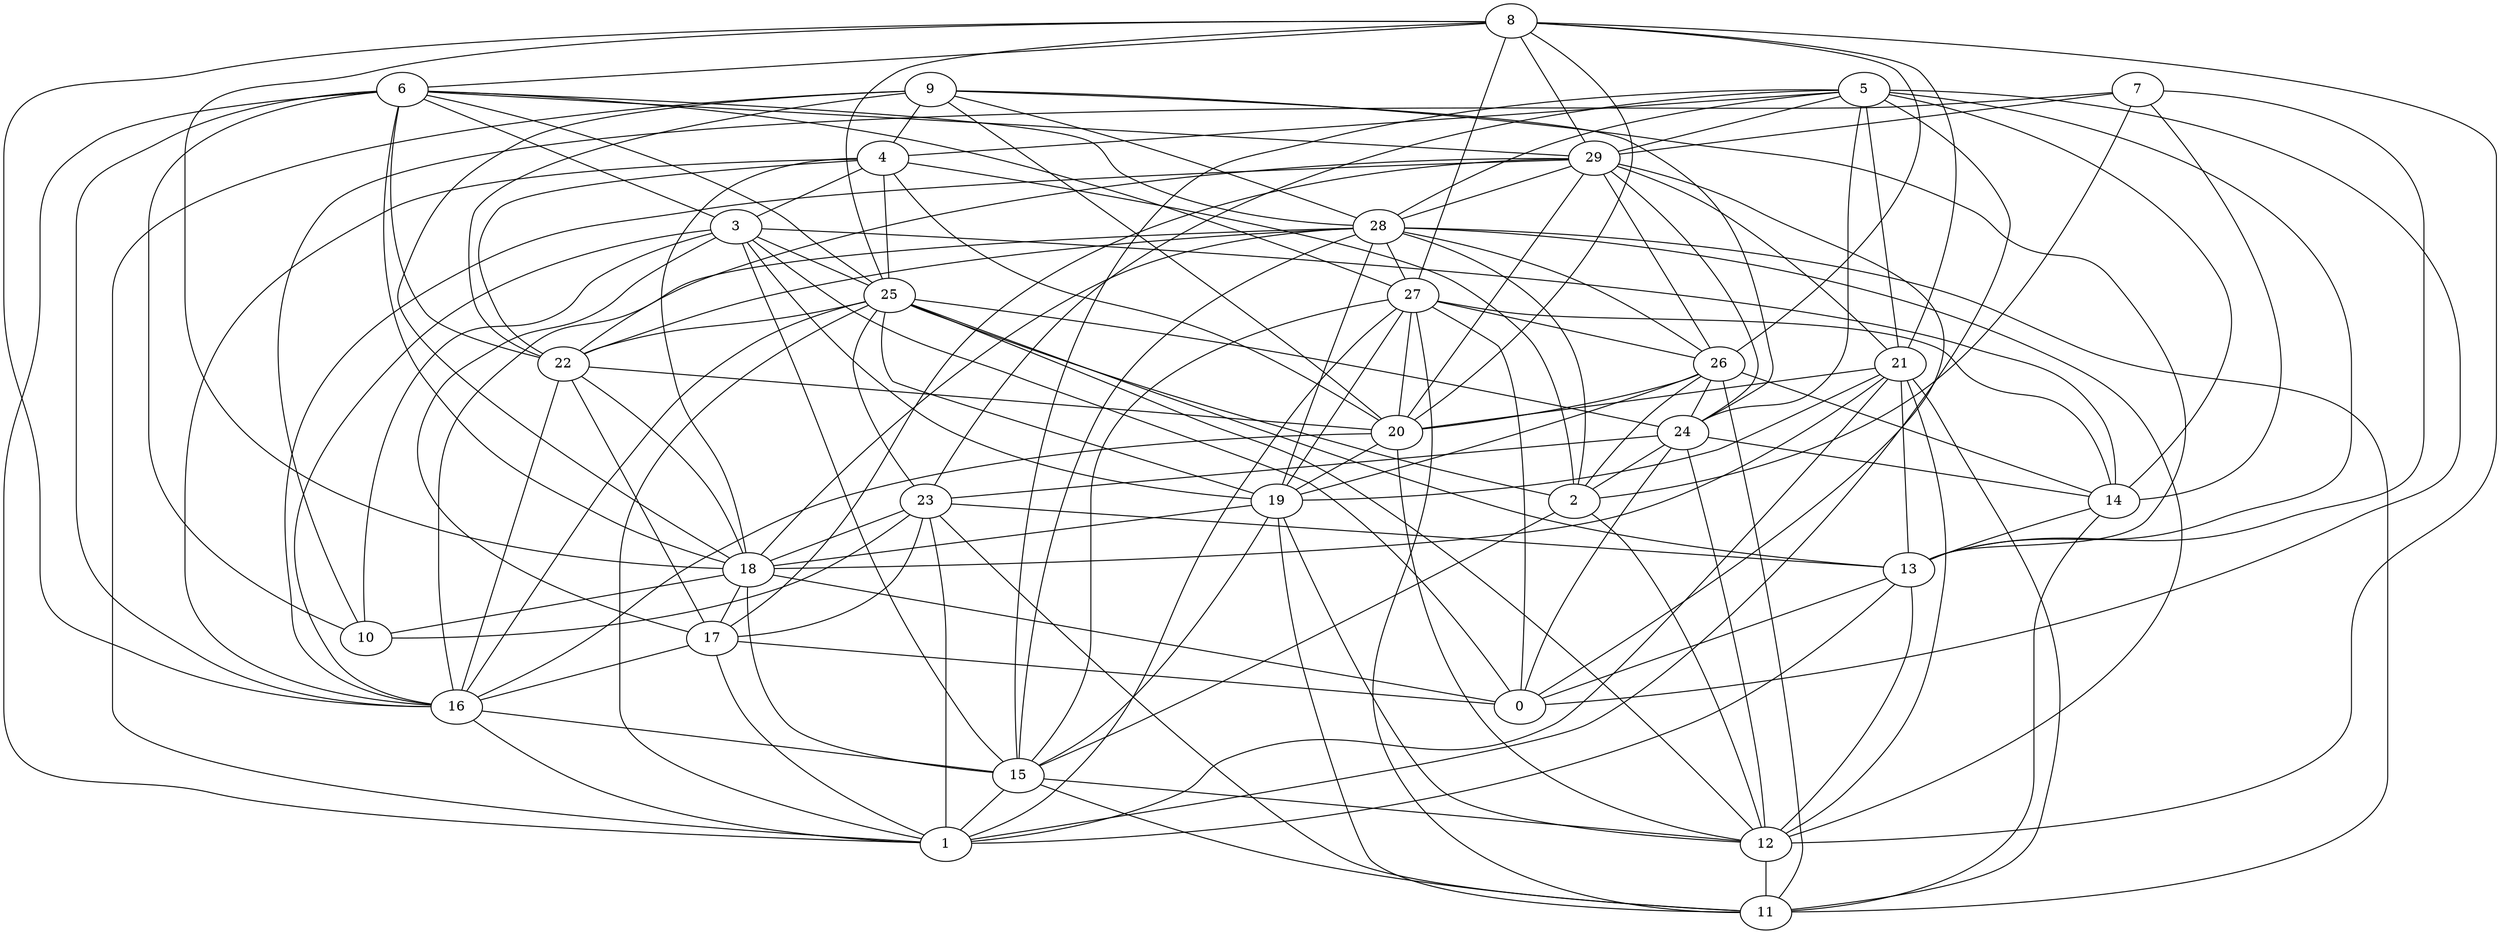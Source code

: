 digraph GG_graph {

subgraph G_graph {
edge [color = black]
"4" -> "3" [dir = none]
"4" -> "2" [dir = none]
"13" -> "1" [dir = none]
"15" -> "12" [dir = none]
"29" -> "26" [dir = none]
"29" -> "22" [dir = none]
"29" -> "17" [dir = none]
"29" -> "21" [dir = none]
"29" -> "24" [dir = none]
"9" -> "24" [dir = none]
"9" -> "28" [dir = none]
"9" -> "1" [dir = none]
"9" -> "22" [dir = none]
"22" -> "20" [dir = none]
"22" -> "18" [dir = none]
"22" -> "17" [dir = none]
"18" -> "17" [dir = none]
"18" -> "10" [dir = none]
"18" -> "15" [dir = none]
"27" -> "1" [dir = none]
"27" -> "0" [dir = none]
"27" -> "15" [dir = none]
"27" -> "14" [dir = none]
"17" -> "1" [dir = none]
"17" -> "0" [dir = none]
"17" -> "16" [dir = none]
"28" -> "19" [dir = none]
"28" -> "26" [dir = none]
"7" -> "10" [dir = none]
"7" -> "14" [dir = none]
"7" -> "2" [dir = none]
"6" -> "22" [dir = none]
"6" -> "1" [dir = none]
"6" -> "3" [dir = none]
"6" -> "16" [dir = none]
"3" -> "14" [dir = none]
"3" -> "25" [dir = none]
"3" -> "15" [dir = none]
"3" -> "10" [dir = none]
"5" -> "13" [dir = none]
"5" -> "24" [dir = none]
"5" -> "28" [dir = none]
"8" -> "16" [dir = none]
"8" -> "25" [dir = none]
"8" -> "18" [dir = none]
"8" -> "21" [dir = none]
"8" -> "6" [dir = none]
"8" -> "20" [dir = none]
"21" -> "12" [dir = none]
"21" -> "11" [dir = none]
"21" -> "19" [dir = none]
"23" -> "17" [dir = none]
"23" -> "18" [dir = none]
"12" -> "11" [dir = none]
"25" -> "1" [dir = none]
"25" -> "13" [dir = none]
"25" -> "2" [dir = none]
"2" -> "12" [dir = none]
"3" -> "17" [dir = none]
"19" -> "12" [dir = none]
"15" -> "1" [dir = none]
"13" -> "0" [dir = none]
"4" -> "20" [dir = none]
"20" -> "19" [dir = none]
"24" -> "12" [dir = none]
"24" -> "23" [dir = none]
"26" -> "14" [dir = none]
"5" -> "29" [dir = none]
"6" -> "28" [dir = none]
"29" -> "0" [dir = none]
"25" -> "16" [dir = none]
"28" -> "16" [dir = none]
"26" -> "20" [dir = none]
"5" -> "21" [dir = none]
"4" -> "22" [dir = none]
"5" -> "23" [dir = none]
"28" -> "18" [dir = none]
"25" -> "23" [dir = none]
"8" -> "26" [dir = none]
"21" -> "1" [dir = none]
"23" -> "13" [dir = none]
"25" -> "22" [dir = none]
"26" -> "24" [dir = none]
"16" -> "1" [dir = none]
"9" -> "4" [dir = none]
"22" -> "16" [dir = none]
"29" -> "28" [dir = none]
"5" -> "1" [dir = none]
"5" -> "0" [dir = none]
"13" -> "12" [dir = none]
"29" -> "20" [dir = none]
"27" -> "19" [dir = none]
"16" -> "15" [dir = none]
"9" -> "13" [dir = none]
"5" -> "14" [dir = none]
"4" -> "25" [dir = none]
"6" -> "25" [dir = none]
"3" -> "19" [dir = none]
"28" -> "15" [dir = none]
"8" -> "27" [dir = none]
"23" -> "1" [dir = none]
"8" -> "12" [dir = none]
"2" -> "15" [dir = none]
"6" -> "27" [dir = none]
"25" -> "24" [dir = none]
"3" -> "16" [dir = none]
"7" -> "29" [dir = none]
"4" -> "18" [dir = none]
"9" -> "18" [dir = none]
"25" -> "19" [dir = none]
"18" -> "0" [dir = none]
"20" -> "16" [dir = none]
"7" -> "13" [dir = none]
"6" -> "29" [dir = none]
"6" -> "10" [dir = none]
"25" -> "12" [dir = none]
"27" -> "26" [dir = none]
"23" -> "10" [dir = none]
"6" -> "18" [dir = none]
"14" -> "11" [dir = none]
"23" -> "11" [dir = none]
"15" -> "11" [dir = none]
"24" -> "0" [dir = none]
"8" -> "29" [dir = none]
"29" -> "16" [dir = none]
"24" -> "2" [dir = none]
"5" -> "15" [dir = none]
"26" -> "19" [dir = none]
"19" -> "15" [dir = none]
"21" -> "18" [dir = none]
"20" -> "12" [dir = none]
"21" -> "13" [dir = none]
"24" -> "14" [dir = none]
"19" -> "18" [dir = none]
"14" -> "13" [dir = none]
"21" -> "20" [dir = none]
"26" -> "2" [dir = none]
"27" -> "20" [dir = none]
"27" -> "11" [dir = none]
"4" -> "16" [dir = none]
"28" -> "12" [dir = none]
"26" -> "11" [dir = none]
"9" -> "20" [dir = none]
"28" -> "27" [dir = none]
"28" -> "2" [dir = none]
"3" -> "0" [dir = none]
"19" -> "11" [dir = none]
"28" -> "11" [dir = none]
"5" -> "4" [dir = none]
"28" -> "22" [dir = none]
}

}
